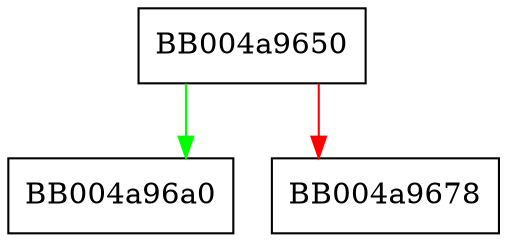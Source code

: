 digraph tls13_generate_master_secret {
  node [shape="box"];
  graph [splines=ortho];
  BB004a9650 -> BB004a96a0 [color="green"];
  BB004a9650 -> BB004a9678 [color="red"];
}